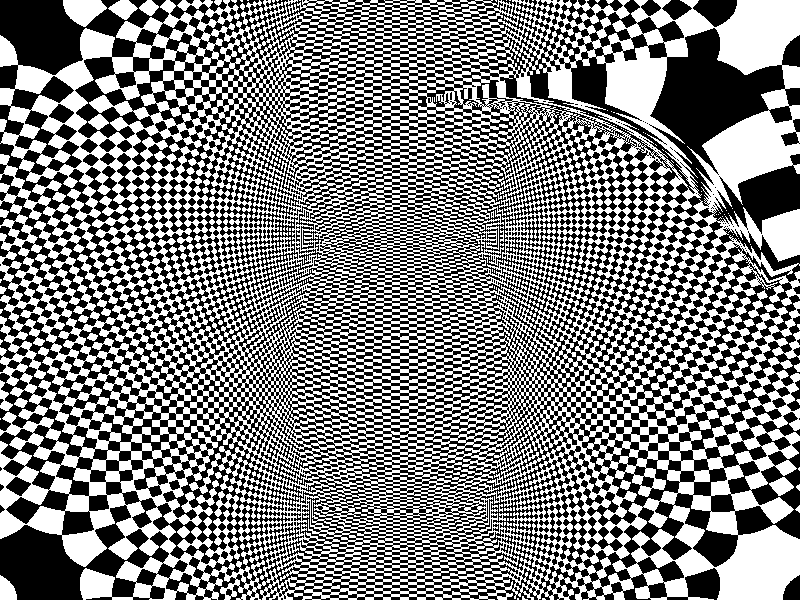 #include "colors.inc"

// Unit is one block size

// Width of the room (left-right axis of the lithography)
#declare widthRoom = 25.0;
// Length of the room (top-bottom axis of the lithography)
#declare lengthRoom = 102.0;

// Scale of the blocks
#declare scaleBlock = <1.0, 0.5, 0.5>;

// Texture of the blocks
#declare texBlock = texture {
  //pigment { color White }
  pigment { checker color rgb 0, color rgb 1 }
  scale scaleBlock
}

// Camera definition
#declare posCamera = <0.0, 0.0, 0.0>;
#declare lookAt = <0.0, 0.2375 * lengthRoom, -0.5 * lengthRoom>;
camera {
  ultra_wide_angle
  angle 200
  location posCamera
  look_at lookAt
  right x
  up y
}

// Light source
light_source {
  posCamera
  color rgb 1.0
}

// House of stairs
#declare HouseOfStairs = union {
  difference {
    box { 
      -0.5, 0.5
      scale scaleBlock
      scale <widthRoom, lengthRoom, lengthRoom>
      scale 1.1
    }
    box {
      -0.5, 0.5
      scale scaleBlock
      scale <widthRoom, lengthRoom, lengthRoom>
    }
  }
  box {
    #declare widthPlatform = 10.0;
    #declare lengthPlatform = 50.0;
    #declare heightPlatform = 52.0;
    <-0.5 * widthRoom, 0.5 * lengthRoom, -0.5 * lengthRoom + heightPlatform>
    <-0.5 * widthRoom + widthPlatform, 0.5 * lengthRoom - lengthPlatform, -0.5 * lengthRoom + heightPlatform + 1.0>
    scale scaleBlock
  }
  texture {
    texBlock
  } 
}

// Whole scene
object {
  HouseOfStairs
}
